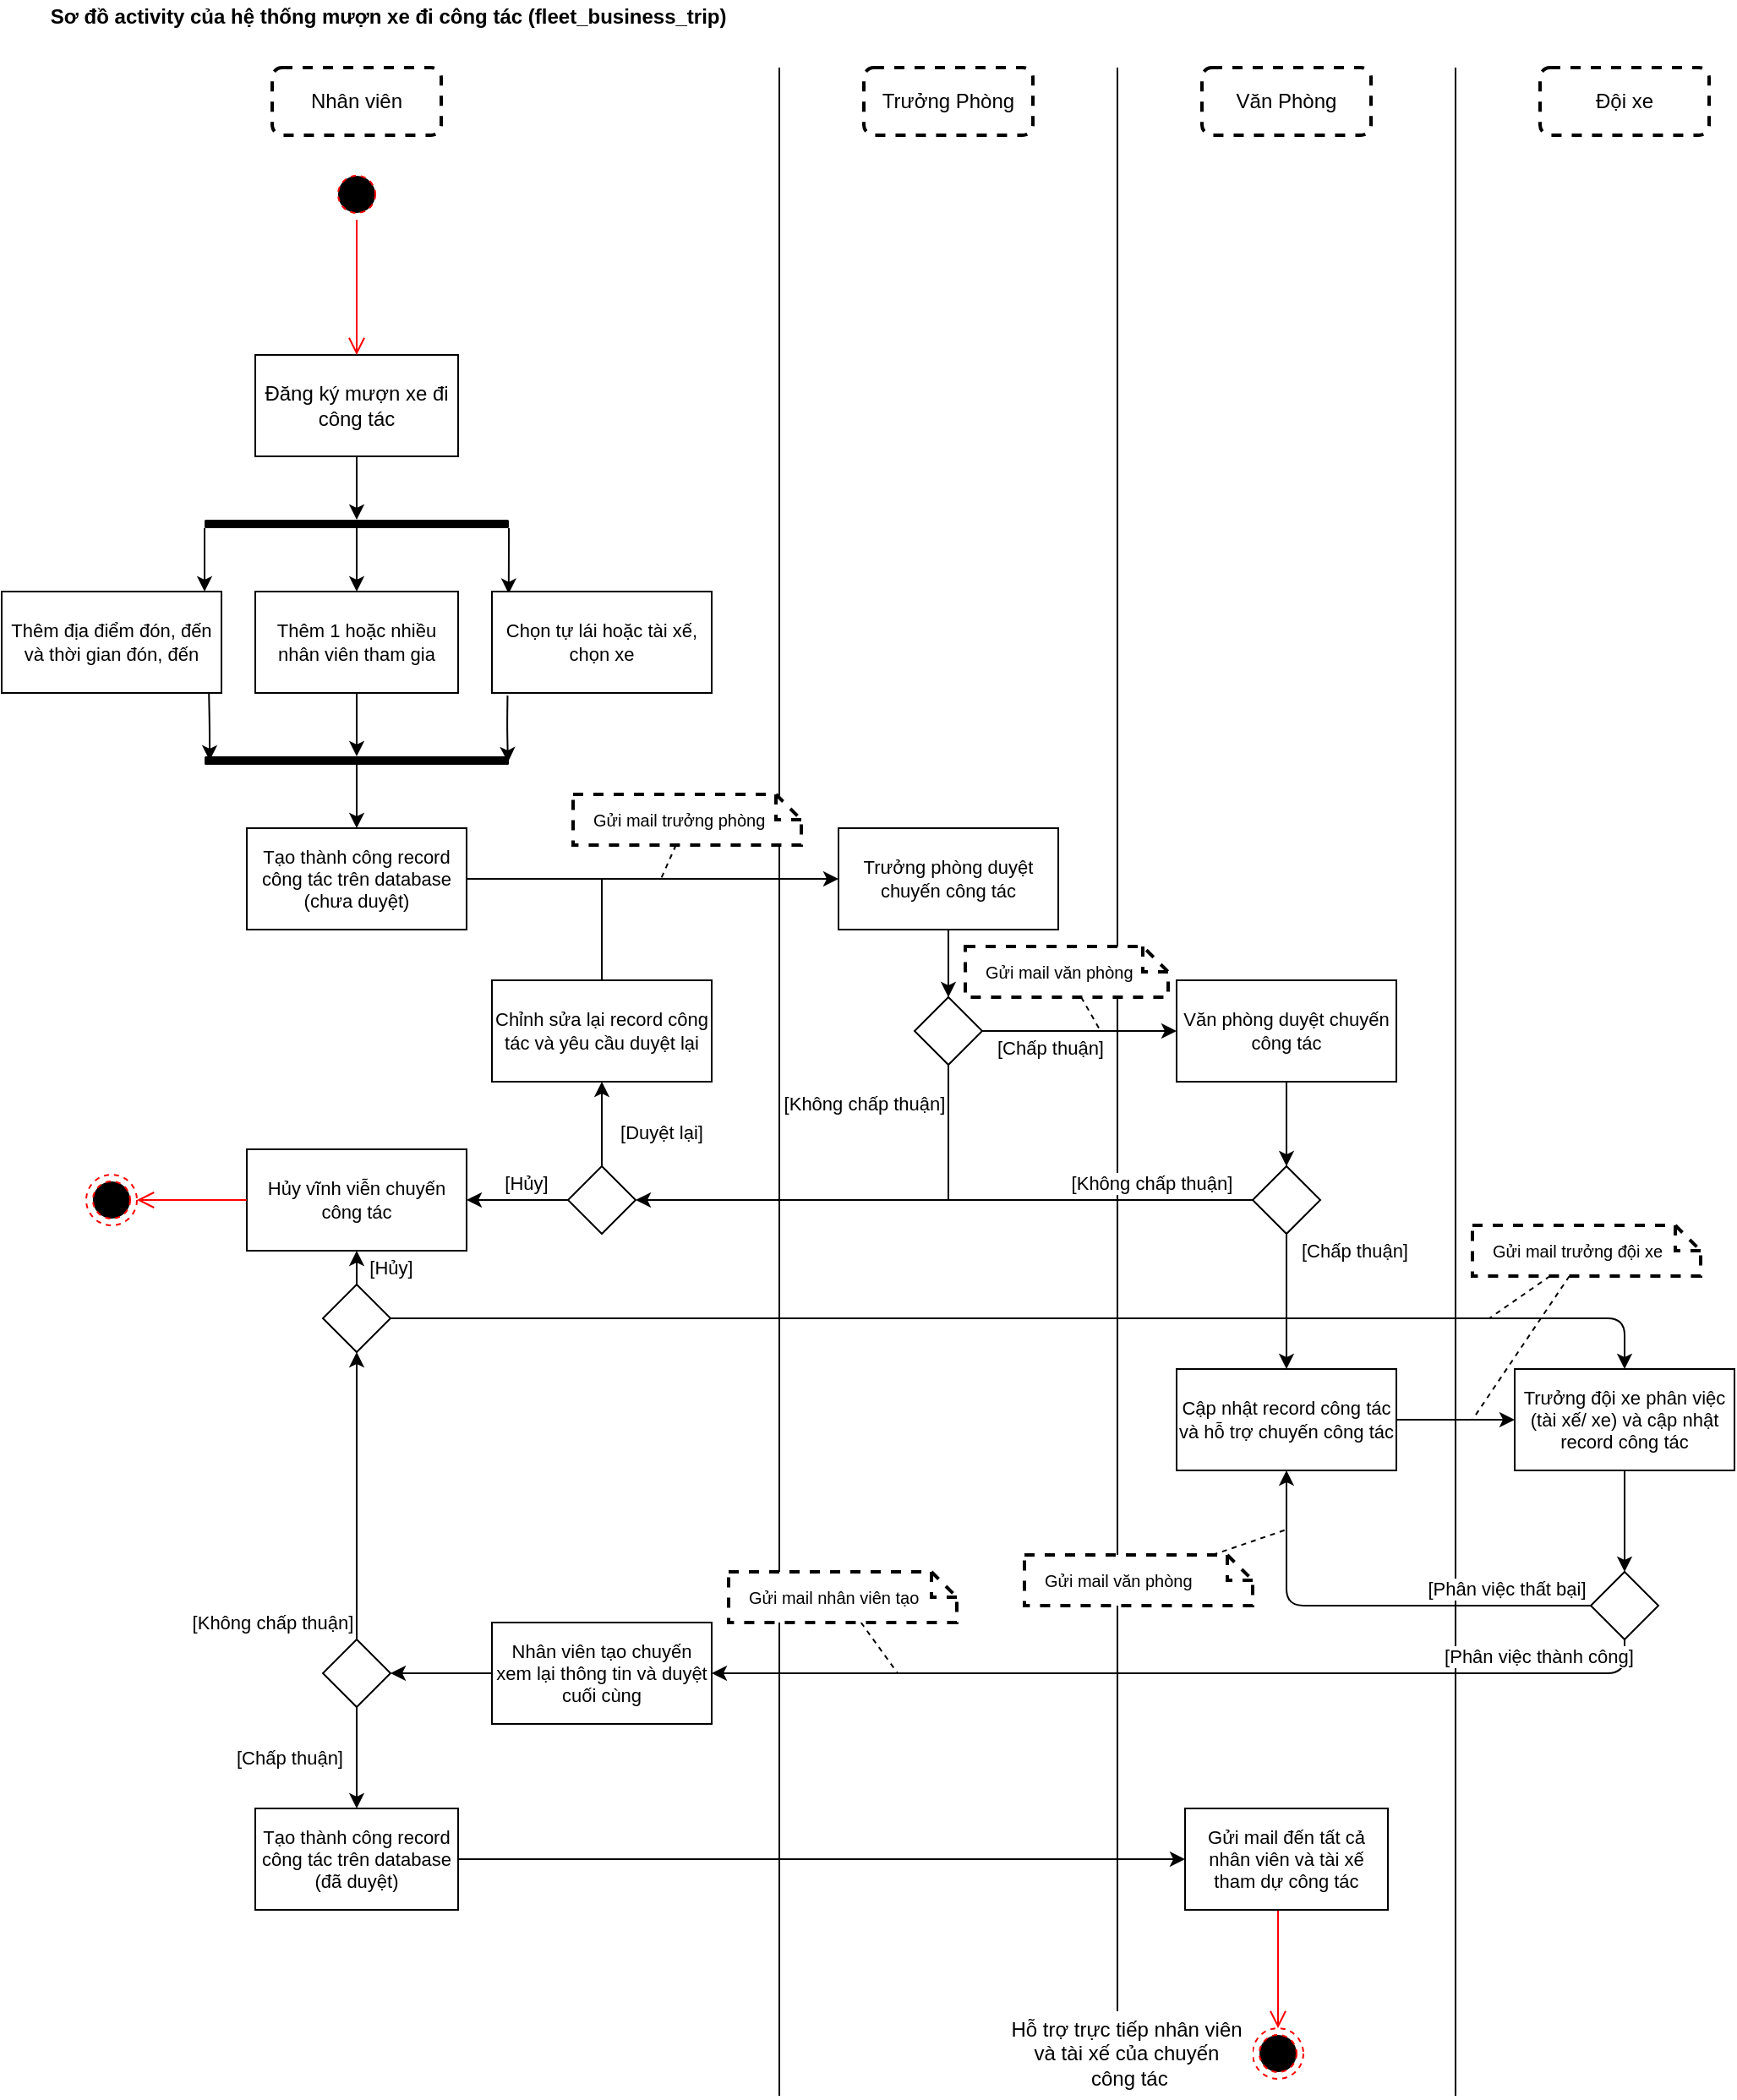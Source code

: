 <mxfile>
    <diagram id="MuZAtRpMIBstmGgHcjIb" name="Page-1">
        <mxGraphModel dx="990" dy="614" grid="1" gridSize="10" guides="1" tooltips="1" connect="1" arrows="1" fold="1" page="1" pageScale="1" pageWidth="850" pageHeight="1100" math="0" shadow="0">
            <root>
                <mxCell id="0"/>
                <mxCell id="1" parent="0"/>
                <mxCell id="47" value="" style="endArrow=none;html=1;" parent="1" edge="1">
                    <mxGeometry width="50" height="50" relative="1" as="geometry">
                        <mxPoint x="680" y="1280" as="sourcePoint"/>
                        <mxPoint x="680" y="80" as="targetPoint"/>
                    </mxGeometry>
                </mxCell>
                <mxCell id="48" value="" style="endArrow=none;html=1;" parent="1" edge="1">
                    <mxGeometry width="50" height="50" relative="1" as="geometry">
                        <mxPoint x="880" y="1280" as="sourcePoint"/>
                        <mxPoint x="880" y="80" as="targetPoint"/>
                    </mxGeometry>
                </mxCell>
                <mxCell id="8" value="&lt;span&gt;Sơ đồ&amp;nbsp;&lt;/span&gt;activity của hệ thống mượn xe đi công tác (fleet_business_trip)&amp;nbsp;" style="text;html=1;align=center;verticalAlign=middle;resizable=0;points=[];autosize=1;strokeColor=none;fillColor=none;fontStyle=1" parent="1" vertex="1">
                    <mxGeometry x="40" y="40" width="420" height="20" as="geometry"/>
                </mxCell>
                <mxCell id="10" value="Nhân viên" style="rounded=1;whiteSpace=wrap;html=1;strokeWidth=2;dashed=1;" parent="1" vertex="1">
                    <mxGeometry x="180" y="80" width="100" height="40" as="geometry"/>
                </mxCell>
                <mxCell id="24" style="edgeStyle=none;html=1;" parent="1" source="11" target="22" edge="1">
                    <mxGeometry relative="1" as="geometry"/>
                </mxCell>
                <mxCell id="11" value="Đăng ký mượn xe đi công tác" style="whiteSpace=wrap;html=1;rounded=0;" parent="1" vertex="1">
                    <mxGeometry x="170" y="250" width="120" height="60" as="geometry"/>
                </mxCell>
                <mxCell id="27" value="" style="edgeStyle=none;html=1;" parent="1" source="22" edge="1">
                    <mxGeometry relative="1" as="geometry">
                        <Array as="points">
                            <mxPoint x="140" y="370"/>
                        </Array>
                        <mxPoint x="140" y="390" as="targetPoint"/>
                    </mxGeometry>
                </mxCell>
                <mxCell id="29" style="edgeStyle=none;html=1;entryX=0.5;entryY=0;entryDx=0;entryDy=0;" parent="1" source="22" target="28" edge="1">
                    <mxGeometry relative="1" as="geometry"/>
                </mxCell>
                <mxCell id="31" style="edgeStyle=none;html=1;entryX=0.076;entryY=0.021;entryDx=0;entryDy=0;fontSize=11;entryPerimeter=0;" parent="1" source="22" target="30" edge="1">
                    <mxGeometry relative="1" as="geometry">
                        <Array as="points">
                            <mxPoint x="320" y="370"/>
                        </Array>
                    </mxGeometry>
                </mxCell>
                <mxCell id="22" value="" style="html=1;points=[];perimeter=orthogonalPerimeter;fillColor=#000000;strokeColor=none;rounded=1;rotation=90;" parent="1" vertex="1">
                    <mxGeometry x="227.5" y="260" width="5" height="180" as="geometry"/>
                </mxCell>
                <mxCell id="26" value="Thêm địa điểm đón, đến và thời gian đón, đến" style="whiteSpace=wrap;html=1;rounded=0;fontSize=11;" parent="1" vertex="1">
                    <mxGeometry x="20" y="390" width="130" height="60" as="geometry"/>
                </mxCell>
                <mxCell id="35" style="edgeStyle=none;html=1;fontSize=11;endArrow=classic;endFill=1;" parent="1" source="28" target="85" edge="1">
                    <mxGeometry relative="1" as="geometry">
                        <mxPoint x="230" y="470" as="targetPoint"/>
                    </mxGeometry>
                </mxCell>
                <mxCell id="28" value="Thêm 1 hoặc nhiều nhân viên tham gia" style="whiteSpace=wrap;html=1;rounded=0;fontSize=11;" parent="1" vertex="1">
                    <mxGeometry x="170" y="390" width="120" height="60" as="geometry"/>
                </mxCell>
                <mxCell id="30" value="Chọn tự lái hoặc tài xế, chọn xe" style="whiteSpace=wrap;html=1;rounded=0;fontSize=11;" parent="1" vertex="1">
                    <mxGeometry x="310" y="390" width="130" height="60" as="geometry"/>
                </mxCell>
                <mxCell id="33" value="" style="endArrow=none;html=1;fontSize=11;entryX=0.943;entryY=1.006;entryDx=0;entryDy=0;entryPerimeter=0;startArrow=classic;startFill=1;" parent="1" target="26" edge="1">
                    <mxGeometry width="50" height="50" relative="1" as="geometry">
                        <mxPoint x="143" y="490" as="sourcePoint"/>
                        <mxPoint x="150" y="500" as="targetPoint"/>
                        <Array as="points">
                            <mxPoint x="143" y="470"/>
                        </Array>
                    </mxGeometry>
                </mxCell>
                <mxCell id="34" value="" style="endArrow=none;html=1;fontSize=11;entryX=0.071;entryY=1.026;entryDx=0;entryDy=0;entryPerimeter=0;exitX=0.7;exitY=0.003;exitDx=0;exitDy=0;exitPerimeter=0;startArrow=classic;startFill=1;" parent="1" source="85" target="30" edge="1">
                    <mxGeometry width="50" height="50" relative="1" as="geometry">
                        <mxPoint x="270" y="470" as="sourcePoint"/>
                        <mxPoint x="310.3" y="470" as="targetPoint"/>
                        <Array as="points">
                            <mxPoint x="319" y="470"/>
                        </Array>
                    </mxGeometry>
                </mxCell>
                <mxCell id="36" value="" style="endArrow=none;html=1;fontSize=11;endFill=0;startArrow=classic;startFill=1;" parent="1" edge="1">
                    <mxGeometry width="50" height="50" relative="1" as="geometry">
                        <mxPoint x="230" y="530" as="sourcePoint"/>
                        <mxPoint x="230" y="490" as="targetPoint"/>
                    </mxGeometry>
                </mxCell>
                <mxCell id="49" style="edgeStyle=none;html=1;endArrow=classic;endFill=1;" parent="1" source="37" target="43" edge="1">
                    <mxGeometry relative="1" as="geometry"/>
                </mxCell>
                <mxCell id="37" value="Tạo thành công record công tác trên database (chưa duyệt)" style="whiteSpace=wrap;html=1;rounded=0;fontSize=11;" parent="1" vertex="1">
                    <mxGeometry x="165" y="530" width="130" height="60" as="geometry"/>
                </mxCell>
                <mxCell id="39" value="Trưởng Phòng" style="rounded=1;whiteSpace=wrap;html=1;strokeWidth=2;dashed=1;" parent="1" vertex="1">
                    <mxGeometry x="530" y="80" width="100" height="40" as="geometry"/>
                </mxCell>
                <mxCell id="40" value="Văn Phòng" style="rounded=1;whiteSpace=wrap;html=1;strokeWidth=2;dashed=1;" parent="1" vertex="1">
                    <mxGeometry x="730" y="80" width="100" height="40" as="geometry"/>
                </mxCell>
                <mxCell id="41" value="Đội xe" style="rounded=1;whiteSpace=wrap;html=1;strokeWidth=2;dashed=1;" parent="1" vertex="1">
                    <mxGeometry x="930" y="80" width="100" height="40" as="geometry"/>
                </mxCell>
                <mxCell id="42" value="" style="endArrow=none;html=1;" parent="1" edge="1">
                    <mxGeometry width="50" height="50" relative="1" as="geometry">
                        <mxPoint x="480" y="1280" as="sourcePoint"/>
                        <mxPoint x="480" y="80" as="targetPoint"/>
                    </mxGeometry>
                </mxCell>
                <mxCell id="46" style="edgeStyle=none;html=1;entryX=0.5;entryY=0;entryDx=0;entryDy=0;endArrow=none;endFill=0;" parent="1" source="43" target="44" edge="1">
                    <mxGeometry relative="1" as="geometry"/>
                </mxCell>
                <mxCell id="70" value="" style="edgeStyle=none;html=1;endArrow=classic;endFill=1;" parent="1" source="43" target="44" edge="1">
                    <mxGeometry relative="1" as="geometry"/>
                </mxCell>
                <mxCell id="43" value="Trưởng phòng duyệt chuyến công tác" style="whiteSpace=wrap;html=1;rounded=0;fontSize=11;" parent="1" vertex="1">
                    <mxGeometry x="515" y="530" width="130" height="60" as="geometry"/>
                </mxCell>
                <mxCell id="52" value="[Chấp thuận]" style="edgeStyle=none;html=1;endArrow=classic;endFill=1;" parent="1" source="44" target="51" edge="1">
                    <mxGeometry x="-0.304" y="-10" relative="1" as="geometry">
                        <mxPoint as="offset"/>
                    </mxGeometry>
                </mxCell>
                <mxCell id="54" style="edgeStyle=none;html=1;endArrow=none;endFill=0;" parent="1" source="44" edge="1">
                    <mxGeometry relative="1" as="geometry">
                        <mxPoint x="580" y="750" as="targetPoint"/>
                    </mxGeometry>
                </mxCell>
                <mxCell id="55" value="[Không chấp thuận]" style="edgeLabel;html=1;align=center;verticalAlign=middle;resizable=0;points=[];" parent="54" vertex="1" connectable="0">
                    <mxGeometry x="-0.194" y="-1" relative="1" as="geometry">
                        <mxPoint x="-49" y="-9" as="offset"/>
                    </mxGeometry>
                </mxCell>
                <mxCell id="44" value="" style="rhombus;whiteSpace=wrap;html=1;" parent="1" vertex="1">
                    <mxGeometry x="560" y="630" width="40" height="40" as="geometry"/>
                </mxCell>
                <mxCell id="63" style="edgeStyle=none;html=1;endArrow=none;endFill=0;" parent="1" source="50" edge="1">
                    <mxGeometry relative="1" as="geometry">
                        <mxPoint x="375" y="560" as="targetPoint"/>
                    </mxGeometry>
                </mxCell>
                <mxCell id="50" value="Chỉnh sửa lại record công tác và yêu cầu duyệt lại" style="whiteSpace=wrap;html=1;rounded=0;fontSize=11;" parent="1" vertex="1">
                    <mxGeometry x="310" y="620" width="130" height="60" as="geometry"/>
                </mxCell>
                <mxCell id="61" style="edgeStyle=none;html=1;entryX=0.5;entryY=0;entryDx=0;entryDy=0;endArrow=classic;endFill=1;" parent="1" source="51" target="59" edge="1">
                    <mxGeometry relative="1" as="geometry"/>
                </mxCell>
                <mxCell id="51" value="Văn phòng duyệt chuyến công tác" style="whiteSpace=wrap;html=1;rounded=0;fontSize=11;" parent="1" vertex="1">
                    <mxGeometry x="715" y="620" width="130" height="60" as="geometry"/>
                </mxCell>
                <mxCell id="56" value="[Chấp thuận]" style="edgeStyle=none;html=1;endArrow=classic;endFill=1;exitX=0.5;exitY=1;exitDx=0;exitDy=0;entryX=0.5;entryY=0;entryDx=0;entryDy=0;" parent="1" source="59" target="64" edge="1">
                    <mxGeometry x="-0.75" y="40" relative="1" as="geometry">
                        <mxPoint x="780" y="810" as="targetPoint"/>
                        <mxPoint as="offset"/>
                    </mxGeometry>
                </mxCell>
                <mxCell id="71" value="[Không chấp thuận]" style="edgeStyle=none;html=1;entryX=1;entryY=0.5;entryDx=0;entryDy=0;endArrow=classic;endFill=1;" parent="1" source="59" target="68" edge="1">
                    <mxGeometry x="-0.671" y="-10" relative="1" as="geometry">
                        <mxPoint as="offset"/>
                    </mxGeometry>
                </mxCell>
                <mxCell id="59" value="" style="rhombus;whiteSpace=wrap;html=1;" parent="1" vertex="1">
                    <mxGeometry x="760" y="730" width="40" height="40" as="geometry"/>
                </mxCell>
                <mxCell id="66" style="edgeStyle=none;html=1;entryX=0;entryY=0.5;entryDx=0;entryDy=0;endArrow=classic;endFill=1;" parent="1" source="64" target="65" edge="1">
                    <mxGeometry relative="1" as="geometry"/>
                </mxCell>
                <mxCell id="64" value="Cập nhật record công tác và hỗ trợ chuyến công tác" style="whiteSpace=wrap;html=1;rounded=0;fontSize=11;" parent="1" vertex="1">
                    <mxGeometry x="715" y="850" width="130" height="60" as="geometry"/>
                </mxCell>
                <mxCell id="76" style="edgeStyle=none;html=1;entryX=0.5;entryY=0;entryDx=0;entryDy=0;endArrow=classic;endFill=1;" parent="1" source="65" target="75" edge="1">
                    <mxGeometry relative="1" as="geometry"/>
                </mxCell>
                <mxCell id="65" value="Trưởng đội xe phân việc (tài xế/ xe) và cập nhật record công tác" style="whiteSpace=wrap;html=1;rounded=0;fontSize=11;" parent="1" vertex="1">
                    <mxGeometry x="915" y="850" width="130" height="60" as="geometry"/>
                </mxCell>
                <mxCell id="67" value="Hủy vĩnh viễn chuyến công tác" style="whiteSpace=wrap;html=1;rounded=0;fontSize=11;" parent="1" vertex="1">
                    <mxGeometry x="165" y="720" width="130" height="60" as="geometry"/>
                </mxCell>
                <mxCell id="72" value="[Duyệt lại]" style="edgeStyle=none;html=1;entryX=0.5;entryY=1;entryDx=0;entryDy=0;endArrow=classic;endFill=1;" parent="1" source="68" target="50" edge="1">
                    <mxGeometry x="-0.2" y="-35" relative="1" as="geometry">
                        <mxPoint as="offset"/>
                    </mxGeometry>
                </mxCell>
                <mxCell id="74" value="[Hủy]" style="edgeStyle=none;html=1;endArrow=classic;endFill=1;" parent="1" source="68" target="67" edge="1">
                    <mxGeometry x="-0.167" y="-10" relative="1" as="geometry">
                        <mxPoint as="offset"/>
                    </mxGeometry>
                </mxCell>
                <mxCell id="68" value="" style="rhombus;whiteSpace=wrap;html=1;" parent="1" vertex="1">
                    <mxGeometry x="355" y="730" width="40" height="40" as="geometry"/>
                </mxCell>
                <mxCell id="79" style="edgeStyle=none;html=1;entryX=0.5;entryY=1;entryDx=0;entryDy=0;endArrow=classic;endFill=1;" parent="1" source="75" target="64" edge="1">
                    <mxGeometry relative="1" as="geometry">
                        <Array as="points">
                            <mxPoint x="780" y="990"/>
                        </Array>
                    </mxGeometry>
                </mxCell>
                <mxCell id="80" value="[Phân việc thất bại]" style="edgeLabel;html=1;align=center;verticalAlign=middle;resizable=0;points=[];" parent="79" vertex="1" connectable="0">
                    <mxGeometry x="-0.728" y="-1" relative="1" as="geometry">
                        <mxPoint x="-15" y="-9" as="offset"/>
                    </mxGeometry>
                </mxCell>
                <mxCell id="83" value="[Phân việc thành công]" style="edgeStyle=none;html=1;entryX=1;entryY=0.5;entryDx=0;entryDy=0;endArrow=classic;endFill=1;" parent="1" source="75" target="82" edge="1">
                    <mxGeometry x="-0.745" y="-10" relative="1" as="geometry">
                        <Array as="points">
                            <mxPoint x="980" y="1030"/>
                        </Array>
                        <mxPoint as="offset"/>
                    </mxGeometry>
                </mxCell>
                <mxCell id="75" value="" style="rhombus;whiteSpace=wrap;html=1;" parent="1" vertex="1">
                    <mxGeometry x="960" y="970" width="40" height="40" as="geometry"/>
                </mxCell>
                <mxCell id="87" style="edgeStyle=none;html=1;entryX=1;entryY=0.5;entryDx=0;entryDy=0;startArrow=none;startFill=0;endArrow=classic;endFill=1;" parent="1" source="82" target="86" edge="1">
                    <mxGeometry relative="1" as="geometry"/>
                </mxCell>
                <mxCell id="82" value="Nhân viên tạo chuyến xem lại thông tin và duyệt cuối cùng" style="whiteSpace=wrap;html=1;rounded=0;fontSize=11;" parent="1" vertex="1">
                    <mxGeometry x="310" y="1000" width="130" height="60" as="geometry"/>
                </mxCell>
                <mxCell id="85" value="" style="html=1;points=[];perimeter=orthogonalPerimeter;fillColor=#000000;strokeColor=none;rounded=1;rotation=90;" parent="1" vertex="1">
                    <mxGeometry x="227.5" y="400" width="5" height="180" as="geometry"/>
                </mxCell>
                <mxCell id="88" value="[Không chấp thuận]" style="edgeStyle=none;html=1;startArrow=none;startFill=0;endArrow=classic;endFill=1;" parent="1" source="86" target="134" edge="1">
                    <mxGeometry x="-0.882" y="50" relative="1" as="geometry">
                        <mxPoint x="230" y="900" as="targetPoint"/>
                        <Array as="points">
                            <mxPoint x="230" y="940"/>
                        </Array>
                        <mxPoint as="offset"/>
                    </mxGeometry>
                </mxCell>
                <mxCell id="90" value="[Chấp thuận]" style="edgeStyle=none;html=1;startArrow=none;startFill=0;endArrow=classic;endFill=1;" parent="1" source="86" target="89" edge="1">
                    <mxGeometry y="-40" relative="1" as="geometry">
                        <mxPoint as="offset"/>
                    </mxGeometry>
                </mxCell>
                <mxCell id="86" value="" style="rhombus;whiteSpace=wrap;html=1;" parent="1" vertex="1">
                    <mxGeometry x="210" y="1010" width="40" height="40" as="geometry"/>
                </mxCell>
                <mxCell id="126" value="" style="edgeStyle=none;html=1;fontSize=10;fontColor=default;startArrow=none;startFill=0;endArrow=classic;endFill=1;" parent="1" source="89" target="125" edge="1">
                    <mxGeometry relative="1" as="geometry"/>
                </mxCell>
                <mxCell id="89" value="&lt;span style=&quot;font-family: &amp;#34;helvetica&amp;#34;&quot;&gt;Tạo thành công record công tác trên database (đã duyệt)&lt;/span&gt;" style="whiteSpace=wrap;html=1;fontSize=11;fontColor=default;rounded=0;" parent="1" vertex="1">
                    <mxGeometry x="170" y="1110" width="120" height="60" as="geometry"/>
                </mxCell>
                <mxCell id="93" value="" style="ellipse;html=1;shape=endState;fillColor=#000000;strokeColor=#ff0000;dashed=1;" parent="1" vertex="1">
                    <mxGeometry x="760" y="1240" width="30" height="30" as="geometry"/>
                </mxCell>
                <mxCell id="96" value="&lt;span&gt;Hỗ trợ trực tiếp nhân viên &lt;br&gt;và tài xế của chuyến&lt;br&gt;&amp;nbsp;công tác&lt;/span&gt;" style="text;html=1;align=center;verticalAlign=middle;resizable=0;points=[];autosize=1;strokeColor=none;fillColor=default;" parent="1" vertex="1">
                    <mxGeometry x="610" y="1230" width="150" height="50" as="geometry"/>
                </mxCell>
                <mxCell id="100" value="" style="ellipse;html=1;shape=startState;fillColor=#000000;strokeColor=#ff0000;dashed=1;" parent="1" vertex="1">
                    <mxGeometry x="215" y="140" width="30" height="30" as="geometry"/>
                </mxCell>
                <mxCell id="101" value="" style="edgeStyle=orthogonalEdgeStyle;html=1;verticalAlign=bottom;endArrow=open;endSize=8;strokeColor=#ff0000;entryX=0.5;entryY=0;entryDx=0;entryDy=0;" parent="1" source="100" target="11" edge="1">
                    <mxGeometry relative="1" as="geometry">
                        <mxPoint x="230" y="220" as="targetPoint"/>
                    </mxGeometry>
                </mxCell>
                <mxCell id="102" value="" style="ellipse;html=1;shape=endState;fillColor=#000000;strokeColor=#ff0000;dashed=1;" parent="1" vertex="1">
                    <mxGeometry x="70" y="735" width="30" height="30" as="geometry"/>
                </mxCell>
                <mxCell id="105" value="" style="edgeStyle=orthogonalEdgeStyle;html=1;verticalAlign=bottom;endArrow=open;endSize=8;strokeColor=#ff0000;exitX=0;exitY=0.5;exitDx=0;exitDy=0;" parent="1" source="67" target="102" edge="1">
                    <mxGeometry relative="1" as="geometry">
                        <mxPoint x="120" y="850" as="targetPoint"/>
                        <mxPoint x="120" y="770" as="sourcePoint"/>
                    </mxGeometry>
                </mxCell>
                <mxCell id="106" value="" style="edgeStyle=orthogonalEdgeStyle;html=1;verticalAlign=bottom;endArrow=open;endSize=8;strokeColor=#ff0000;" parent="1" source="125" target="93" edge="1">
                    <mxGeometry relative="1" as="geometry">
                        <mxPoint x="620.0" y="1190" as="targetPoint"/>
                        <mxPoint x="750" y="1180" as="sourcePoint"/>
                        <Array as="points">
                            <mxPoint x="775" y="1190"/>
                            <mxPoint x="775" y="1190"/>
                        </Array>
                    </mxGeometry>
                </mxCell>
                <mxCell id="112" style="edgeStyle=none;html=1;fontSize=11;fontColor=default;startArrow=none;startFill=0;endArrow=none;endFill=0;dashed=1;" parent="1" source="109" edge="1">
                    <mxGeometry relative="1" as="geometry">
                        <mxPoint x="410" y="560" as="targetPoint"/>
                    </mxGeometry>
                </mxCell>
                <mxCell id="109" value="Gửi mail trưởng phòng" style="shape=note;size=15;align=left;spacingLeft=10;html=1;whiteSpace=wrap;rounded=0;dashed=1;labelBackgroundColor=none;fontSize=10;fontColor=default;strokeWidth=2;" parent="1" vertex="1">
                    <mxGeometry x="358" y="510" width="135" height="30" as="geometry"/>
                </mxCell>
                <mxCell id="115" style="edgeStyle=none;html=1;dashed=1;fontSize=10;fontColor=default;startArrow=none;startFill=0;endArrow=none;endFill=0;" parent="1" source="114" edge="1">
                    <mxGeometry relative="1" as="geometry">
                        <mxPoint x="670" y="650" as="targetPoint"/>
                    </mxGeometry>
                </mxCell>
                <mxCell id="114" value="Gửi mail văn phòng" style="shape=note;size=15;align=left;spacingLeft=10;html=1;whiteSpace=wrap;rounded=0;dashed=1;labelBackgroundColor=none;fontSize=10;fontColor=default;strokeWidth=2;" parent="1" vertex="1">
                    <mxGeometry x="590" y="600" width="120" height="30" as="geometry"/>
                </mxCell>
                <mxCell id="118" style="edgeStyle=none;html=1;dashed=1;fontSize=10;fontColor=default;startArrow=none;startFill=0;endArrow=none;endFill=0;" parent="1" source="116" edge="1">
                    <mxGeometry relative="1" as="geometry">
                        <mxPoint x="890" y="880" as="targetPoint"/>
                    </mxGeometry>
                </mxCell>
                <mxCell id="120" style="edgeStyle=none;html=1;dashed=1;fontSize=10;fontColor=default;startArrow=none;startFill=0;endArrow=none;endFill=0;" parent="1" source="119" edge="1">
                    <mxGeometry relative="1" as="geometry">
                        <mxPoint x="780" y="945" as="targetPoint"/>
                    </mxGeometry>
                </mxCell>
                <mxCell id="119" value="Gửi mail văn phòng" style="shape=note;size=15;align=left;spacingLeft=10;html=1;whiteSpace=wrap;rounded=0;dashed=1;labelBackgroundColor=none;fontSize=10;fontColor=default;strokeWidth=2;" parent="1" vertex="1">
                    <mxGeometry x="625" y="960" width="135" height="30" as="geometry"/>
                </mxCell>
                <mxCell id="122" style="edgeStyle=none;html=1;dashed=1;fontSize=10;fontColor=default;startArrow=none;startFill=0;endArrow=none;endFill=0;" parent="1" source="121" edge="1">
                    <mxGeometry relative="1" as="geometry">
                        <mxPoint x="550" y="1030" as="targetPoint"/>
                    </mxGeometry>
                </mxCell>
                <mxCell id="121" value="Gửi mail nhân viên tạo" style="shape=note;size=15;align=left;spacingLeft=10;html=1;whiteSpace=wrap;rounded=0;dashed=1;labelBackgroundColor=none;fontSize=10;fontColor=default;strokeWidth=2;" parent="1" vertex="1">
                    <mxGeometry x="450" y="970" width="135" height="30" as="geometry"/>
                </mxCell>
                <mxCell id="125" value="Gửi mail đến tất cả nhân viên và tài xế tham dự công tác" style="whiteSpace=wrap;html=1;fontSize=11;rounded=0;" parent="1" vertex="1">
                    <mxGeometry x="720" y="1110" width="120" height="60" as="geometry"/>
                </mxCell>
                <mxCell id="133" style="edgeStyle=none;html=1;fontSize=10;fontColor=default;startArrow=none;startFill=0;endArrow=none;endFill=0;dashed=1;" parent="1" source="116" edge="1">
                    <mxGeometry relative="1" as="geometry">
                        <mxPoint x="900" y="820" as="targetPoint"/>
                    </mxGeometry>
                </mxCell>
                <mxCell id="116" value="Gửi mail trưởng đội xe" style="shape=note;size=15;align=left;spacingLeft=10;html=1;whiteSpace=wrap;rounded=0;dashed=1;labelBackgroundColor=none;fontSize=10;fontColor=default;strokeWidth=2;" parent="1" vertex="1">
                    <mxGeometry x="890" y="765" width="135" height="30" as="geometry"/>
                </mxCell>
                <mxCell id="137" style="edgeStyle=none;html=1;fontSize=10;fontColor=default;startArrow=none;startFill=0;endArrow=classic;endFill=1;entryX=0.5;entryY=0;entryDx=0;entryDy=0;" parent="1" source="134" target="65" edge="1">
                    <mxGeometry relative="1" as="geometry">
                        <mxPoint x="980" y="820" as="targetPoint"/>
                        <Array as="points">
                            <mxPoint x="980" y="820"/>
                        </Array>
                    </mxGeometry>
                </mxCell>
                <mxCell id="138" value="&lt;span style=&quot;font-size: 11px&quot;&gt;[Hủy]&lt;/span&gt;" style="edgeStyle=none;html=1;fontSize=10;fontColor=default;startArrow=none;startFill=0;endArrow=classic;endFill=1;" parent="1" source="134" target="67" edge="1">
                    <mxGeometry y="-20" relative="1" as="geometry">
                        <mxPoint as="offset"/>
                    </mxGeometry>
                </mxCell>
                <mxCell id="134" value="" style="rhombus;whiteSpace=wrap;html=1;" parent="1" vertex="1">
                    <mxGeometry x="210" y="800" width="40" height="40" as="geometry"/>
                </mxCell>
            </root>
        </mxGraphModel>
    </diagram>
</mxfile>